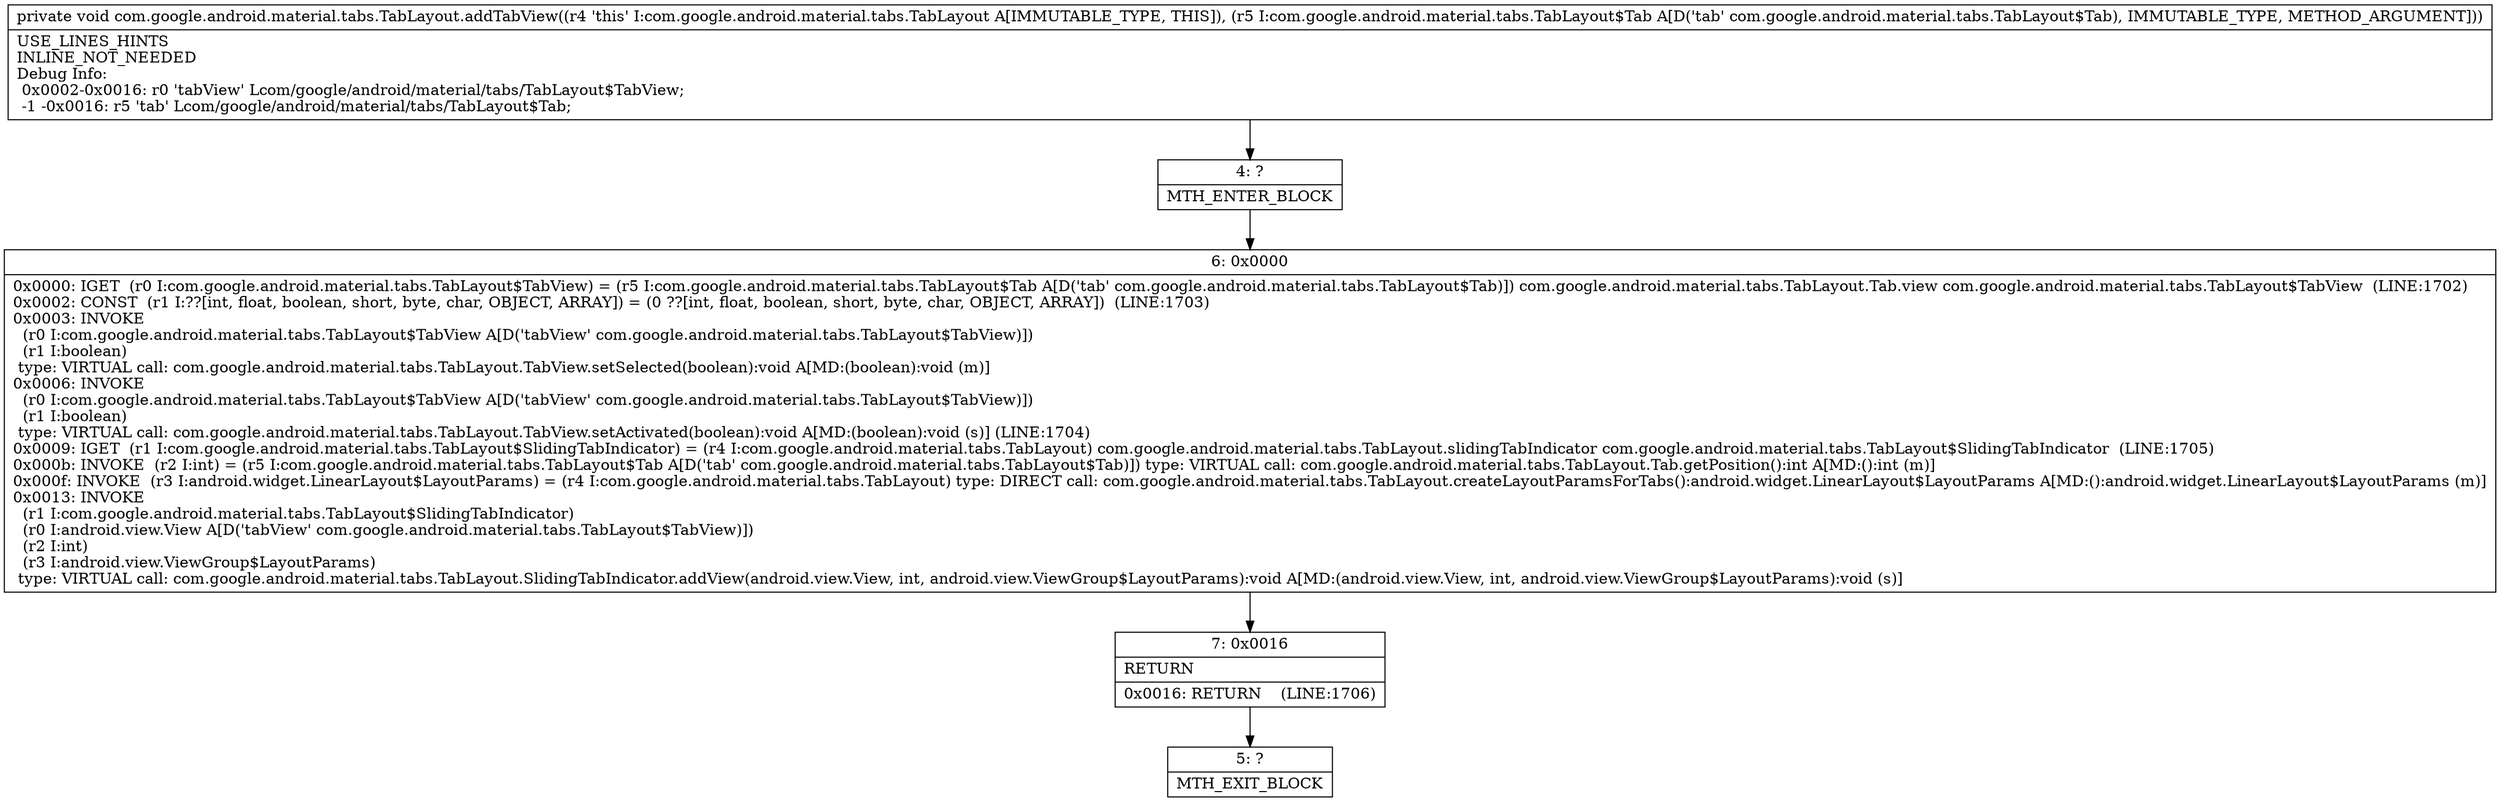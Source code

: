 digraph "CFG forcom.google.android.material.tabs.TabLayout.addTabView(Lcom\/google\/android\/material\/tabs\/TabLayout$Tab;)V" {
Node_4 [shape=record,label="{4\:\ ?|MTH_ENTER_BLOCK\l}"];
Node_6 [shape=record,label="{6\:\ 0x0000|0x0000: IGET  (r0 I:com.google.android.material.tabs.TabLayout$TabView) = (r5 I:com.google.android.material.tabs.TabLayout$Tab A[D('tab' com.google.android.material.tabs.TabLayout$Tab)]) com.google.android.material.tabs.TabLayout.Tab.view com.google.android.material.tabs.TabLayout$TabView  (LINE:1702)\l0x0002: CONST  (r1 I:??[int, float, boolean, short, byte, char, OBJECT, ARRAY]) = (0 ??[int, float, boolean, short, byte, char, OBJECT, ARRAY])  (LINE:1703)\l0x0003: INVOKE  \l  (r0 I:com.google.android.material.tabs.TabLayout$TabView A[D('tabView' com.google.android.material.tabs.TabLayout$TabView)])\l  (r1 I:boolean)\l type: VIRTUAL call: com.google.android.material.tabs.TabLayout.TabView.setSelected(boolean):void A[MD:(boolean):void (m)]\l0x0006: INVOKE  \l  (r0 I:com.google.android.material.tabs.TabLayout$TabView A[D('tabView' com.google.android.material.tabs.TabLayout$TabView)])\l  (r1 I:boolean)\l type: VIRTUAL call: com.google.android.material.tabs.TabLayout.TabView.setActivated(boolean):void A[MD:(boolean):void (s)] (LINE:1704)\l0x0009: IGET  (r1 I:com.google.android.material.tabs.TabLayout$SlidingTabIndicator) = (r4 I:com.google.android.material.tabs.TabLayout) com.google.android.material.tabs.TabLayout.slidingTabIndicator com.google.android.material.tabs.TabLayout$SlidingTabIndicator  (LINE:1705)\l0x000b: INVOKE  (r2 I:int) = (r5 I:com.google.android.material.tabs.TabLayout$Tab A[D('tab' com.google.android.material.tabs.TabLayout$Tab)]) type: VIRTUAL call: com.google.android.material.tabs.TabLayout.Tab.getPosition():int A[MD:():int (m)]\l0x000f: INVOKE  (r3 I:android.widget.LinearLayout$LayoutParams) = (r4 I:com.google.android.material.tabs.TabLayout) type: DIRECT call: com.google.android.material.tabs.TabLayout.createLayoutParamsForTabs():android.widget.LinearLayout$LayoutParams A[MD:():android.widget.LinearLayout$LayoutParams (m)]\l0x0013: INVOKE  \l  (r1 I:com.google.android.material.tabs.TabLayout$SlidingTabIndicator)\l  (r0 I:android.view.View A[D('tabView' com.google.android.material.tabs.TabLayout$TabView)])\l  (r2 I:int)\l  (r3 I:android.view.ViewGroup$LayoutParams)\l type: VIRTUAL call: com.google.android.material.tabs.TabLayout.SlidingTabIndicator.addView(android.view.View, int, android.view.ViewGroup$LayoutParams):void A[MD:(android.view.View, int, android.view.ViewGroup$LayoutParams):void (s)]\l}"];
Node_7 [shape=record,label="{7\:\ 0x0016|RETURN\l|0x0016: RETURN    (LINE:1706)\l}"];
Node_5 [shape=record,label="{5\:\ ?|MTH_EXIT_BLOCK\l}"];
MethodNode[shape=record,label="{private void com.google.android.material.tabs.TabLayout.addTabView((r4 'this' I:com.google.android.material.tabs.TabLayout A[IMMUTABLE_TYPE, THIS]), (r5 I:com.google.android.material.tabs.TabLayout$Tab A[D('tab' com.google.android.material.tabs.TabLayout$Tab), IMMUTABLE_TYPE, METHOD_ARGUMENT]))  | USE_LINES_HINTS\lINLINE_NOT_NEEDED\lDebug Info:\l  0x0002\-0x0016: r0 'tabView' Lcom\/google\/android\/material\/tabs\/TabLayout$TabView;\l  \-1 \-0x0016: r5 'tab' Lcom\/google\/android\/material\/tabs\/TabLayout$Tab;\l}"];
MethodNode -> Node_4;Node_4 -> Node_6;
Node_6 -> Node_7;
Node_7 -> Node_5;
}

